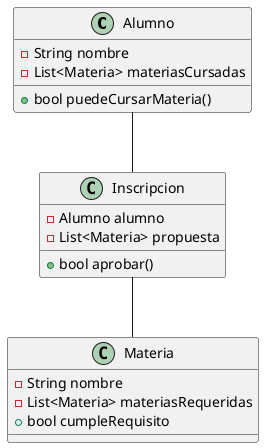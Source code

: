 @startuml

class Alumno {
  - String nombre
  - List<Materia> materiasCursadas
  + bool puedeCursarMateria()
}

class Materia {
  - String nombre
  - List<Materia> materiasRequeridas
  + bool cumpleRequisito
}
class Inscripcion{
  -Alumno alumno
  -List<Materia> propuesta
  +bool aprobar()
}

Alumno --  Inscripcion
Inscripcion -- Materia
@enduml
